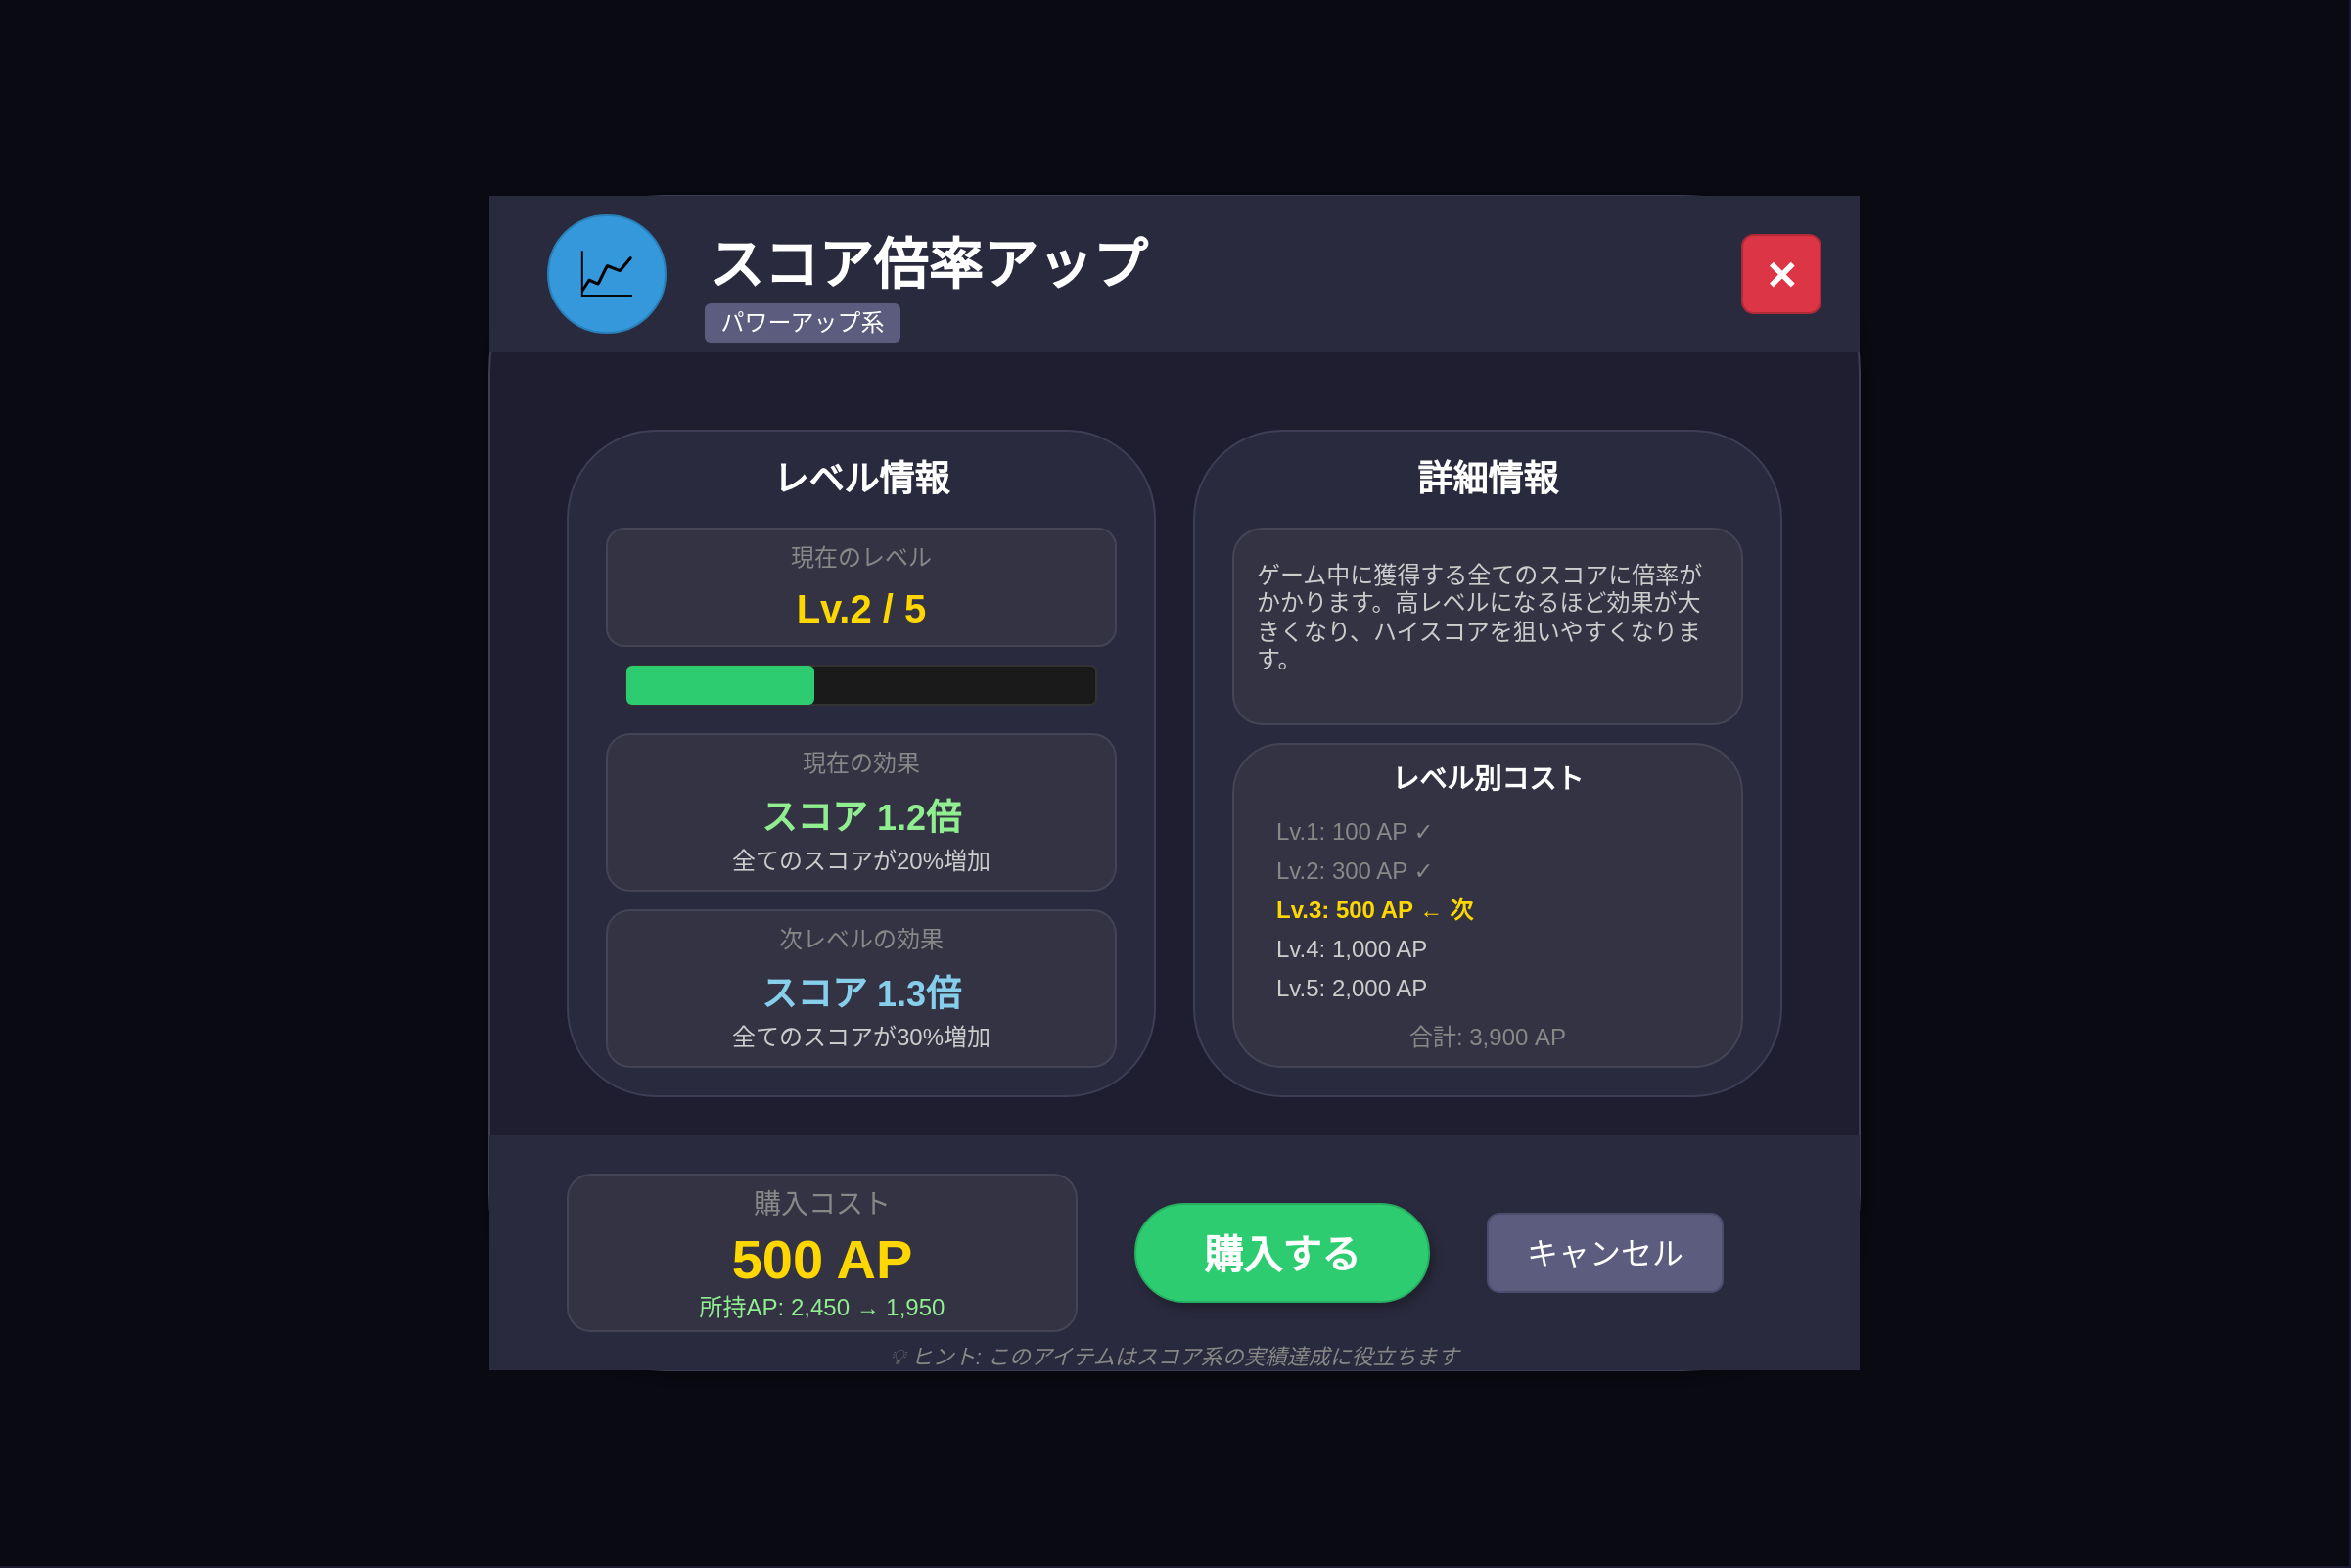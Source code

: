 <mxfile>
    <diagram id="shop-item-dialog-layout" name="ShopItemDialog">
        <mxGraphModel dx="1254" dy="1169" grid="1" gridSize="10" guides="1" tooltips="1" connect="1" arrows="1" fold="1" page="1" pageScale="1" pageWidth="1200" pageHeight="800" background="#1a1a2e" math="0" shadow="0">
            <root>
                <mxCell id="0"/>
                <mxCell id="1" parent="0"/>
                <!-- 背景オーバーレイ -->
                <mxCell id="overlay" value="" style="rounded=0;whiteSpace=wrap;html=1;fillColor=#000000;strokeColor=none;opacity=60;" parent="1" vertex="1">
                    <mxGeometry x="0" y="0" width="1200" height="800" as="geometry"/>
                </mxCell>
                <!-- ダイアログコンテナ -->
                <mxCell id="dialog-container" value="" style="rounded=1;whiteSpace=wrap;html=1;fillColor=#1e1e30;strokeColor=#3d3d55;shadow=1;" parent="1" vertex="1">
                    <mxGeometry x="250" y="100" width="700" height="600" as="geometry"/>
                </mxCell>
                <!-- ダイアログヘッダー -->
                <mxCell id="dialog-header" value="" style="rounded=0;whiteSpace=wrap;html=1;fillColor=#2a2a3e;strokeColor=none;arcSize=0;" parent="1" vertex="1">
                    <mxGeometry x="250" y="100" width="700" height="80" as="geometry"/>
                </mxCell>
                <!-- アイテムアイコン -->
                <mxCell id="item-icon-bg" value="" style="ellipse;whiteSpace=wrap;html=1;fillColor=#3498db;strokeColor=#2980b9;" parent="1" vertex="1">
                    <mxGeometry x="280" y="110" width="60" height="60" as="geometry"/>
                </mxCell>
                <mxCell id="item-icon" value="📈" style="text;html=1;strokeColor=none;fillColor=none;align=center;verticalAlign=middle;whiteSpace=wrap;rounded=0;fontSize=32;" parent="1" vertex="1">
                    <mxGeometry x="280" y="110" width="60" height="60" as="geometry"/>
                </mxCell>
                <!-- アイテム名 -->
                <mxCell id="item-name" value="スコア倍率アップ" style="text;html=1;strokeColor=none;fillColor=none;align=left;verticalAlign=middle;whiteSpace=wrap;rounded=0;fontSize=28;fontColor=#ffffff;fontStyle=1;" parent="1" vertex="1">
                    <mxGeometry x="360" y="115" width="300" height="40" as="geometry"/>
                </mxCell>
                <!-- カテゴリ -->
                <mxCell id="item-category" value="パワーアップ系" style="rounded=1;whiteSpace=wrap;html=1;fillColor=#5c5c7e;strokeColor=none;fontSize=12;fontColor=#ffffff;" parent="1" vertex="1">
                    <mxGeometry x="360" y="155" width="100" height="20" as="geometry"/>
                </mxCell>
                <!-- 閉じるボタン -->
                <mxCell id="close-btn" value="✕" style="rounded=1;whiteSpace=wrap;html=1;fillColor=#dc3545;strokeColor=#b02a37;fontSize=20;fontColor=#ffffff;fontStyle=1;" parent="1" vertex="1">
                    <mxGeometry x="890" y="120" width="40" height="40" as="geometry"/>
                </mxCell>
                <!-- メインコンテンツエリア -->
                <mxCell id="content-area" value="" style="rounded=0;whiteSpace=wrap;html=1;fillColor=none;strokeColor=none;" parent="1" vertex="1">
                    <mxGeometry x="270" y="200" width="660" height="380" as="geometry"/>
                </mxCell>
                <!-- 左側：レベル情報 -->
                <mxCell id="level-info-container" value="" style="rounded=1;whiteSpace=wrap;html=1;fillColor=#2a2a3e;strokeColor=#3d3d55;" parent="1" vertex="1">
                    <mxGeometry x="290" y="220" width="300" height="340" as="geometry"/>
                </mxCell>
                <mxCell id="level-title" value="レベル情報" style="text;html=1;strokeColor=none;fillColor=none;align=center;verticalAlign=middle;whiteSpace=wrap;rounded=0;fontSize=18;fontColor=#ffffff;fontStyle=1;" parent="1" vertex="1">
                    <mxGeometry x="290" y="230" width="300" height="30" as="geometry"/>
                </mxCell>
                <!-- 現在レベル -->
                <mxCell id="current-level-box" value="" style="rounded=1;whiteSpace=wrap;html=1;fillColor=#333344;strokeColor=#444455;" parent="1" vertex="1">
                    <mxGeometry x="310" y="270" width="260" height="60" as="geometry"/>
                </mxCell>
                <mxCell id="current-level-label" value="現在のレベル" style="text;html=1;strokeColor=none;fillColor=none;align=center;verticalAlign=middle;whiteSpace=wrap;rounded=0;fontSize=12;fontColor=#888888;" parent="1" vertex="1">
                    <mxGeometry x="310" y="275" width="260" height="20" as="geometry"/>
                </mxCell>
                <mxCell id="current-level-value" value="Lv.2 / 5" style="text;html=1;strokeColor=none;fillColor=none;align=center;verticalAlign=middle;whiteSpace=wrap;rounded=0;fontSize=20;fontColor=#ffd700;fontStyle=1;" parent="1" vertex="1">
                    <mxGeometry x="310" y="295" width="260" height="30" as="geometry"/>
                </mxCell>
                <!-- レベルバー -->
                <mxCell id="level-bar-bg" value="" style="rounded=1;whiteSpace=wrap;html=1;fillColor=#1a1a1a;strokeColor=#333333;" parent="1" vertex="1">
                    <mxGeometry x="320" y="340" width="240" height="20" as="geometry"/>
                </mxCell>
                <mxCell id="level-bar-fill" value="" style="rounded=1;whiteSpace=wrap;html=1;fillColor=#2ecc71;strokeColor=none;" parent="1" vertex="1">
                    <mxGeometry x="320" y="340" width="96" height="20" as="geometry"/>
                </mxCell>
                <!-- 現在の効果 -->
                <mxCell id="current-effect-box" value="" style="rounded=1;whiteSpace=wrap;html=1;fillColor=#333344;strokeColor=#444455;" parent="1" vertex="1">
                    <mxGeometry x="310" y="375" width="260" height="80" as="geometry"/>
                </mxCell>
                <mxCell id="current-effect-label" value="現在の効果" style="text;html=1;strokeColor=none;fillColor=none;align=center;verticalAlign=middle;whiteSpace=wrap;rounded=0;fontSize=12;fontColor=#888888;" parent="1" vertex="1">
                    <mxGeometry x="310" y="380" width="260" height="20" as="geometry"/>
                </mxCell>
                <mxCell id="current-effect-value" value="スコア 1.2倍" style="text;html=1;strokeColor=none;fillColor=none;align=center;verticalAlign=middle;whiteSpace=wrap;rounded=0;fontSize=18;fontColor=#90ee90;fontStyle=1;" parent="1" vertex="1">
                    <mxGeometry x="310" y="405" width="260" height="25" as="geometry"/>
                </mxCell>
                <mxCell id="current-effect-desc" value="全てのスコアが20%増加" style="text;html=1;strokeColor=none;fillColor=none;align=center;verticalAlign=middle;whiteSpace=wrap;rounded=0;fontSize=12;fontColor=#cccccc;" parent="1" vertex="1">
                    <mxGeometry x="310" y="430" width="260" height="20" as="geometry"/>
                </mxCell>
                <!-- 次レベル効果 -->
                <mxCell id="next-effect-box" value="" style="rounded=1;whiteSpace=wrap;html=1;fillColor=#333344;strokeColor=#444455;" parent="1" vertex="1">
                    <mxGeometry x="310" y="465" width="260" height="80" as="geometry"/>
                </mxCell>
                <mxCell id="next-effect-label" value="次レベルの効果" style="text;html=1;strokeColor=none;fillColor=none;align=center;verticalAlign=middle;whiteSpace=wrap;rounded=0;fontSize=12;fontColor=#888888;" parent="1" vertex="1">
                    <mxGeometry x="310" y="470" width="260" height="20" as="geometry"/>
                </mxCell>
                <mxCell id="next-effect-value" value="スコア 1.3倍" style="text;html=1;strokeColor=none;fillColor=none;align=center;verticalAlign=middle;whiteSpace=wrap;rounded=0;fontSize=18;fontColor=#87ceeb;fontStyle=1;" parent="1" vertex="1">
                    <mxGeometry x="310" y="495" width="260" height="25" as="geometry"/>
                </mxCell>
                <mxCell id="next-effect-desc" value="全てのスコアが30%増加" style="text;html=1;strokeColor=none;fillColor=none;align=center;verticalAlign=middle;whiteSpace=wrap;rounded=0;fontSize=12;fontColor=#cccccc;" parent="1" vertex="1">
                    <mxGeometry x="310" y="520" width="260" height="20" as="geometry"/>
                </mxCell>
                <!-- 右側：詳細情報 -->
                <mxCell id="detail-container" value="" style="rounded=1;whiteSpace=wrap;html=1;fillColor=#2a2a3e;strokeColor=#3d3d55;" parent="1" vertex="1">
                    <mxGeometry x="610" y="220" width="300" height="340" as="geometry"/>
                </mxCell>
                <mxCell id="detail-title" value="詳細情報" style="text;html=1;strokeColor=none;fillColor=none;align=center;verticalAlign=middle;whiteSpace=wrap;rounded=0;fontSize=18;fontColor=#ffffff;fontStyle=1;" parent="1" vertex="1">
                    <mxGeometry x="610" y="230" width="300" height="30" as="geometry"/>
                </mxCell>
                <!-- 説明文 -->
                <mxCell id="description-box" value="" style="rounded=1;whiteSpace=wrap;html=1;fillColor=#333344;strokeColor=#444455;" parent="1" vertex="1">
                    <mxGeometry x="630" y="270" width="260" height="100" as="geometry"/>
                </mxCell>
                <mxCell id="description-text" value="ゲーム中に獲得する全てのスコアに倍率がかかります。高レベルになるほど効果が大きくなり、ハイスコアを狙いやすくなります。" style="text;html=1;strokeColor=none;fillColor=none;align=left;verticalAlign=top;whiteSpace=wrap;rounded=0;fontSize=12;fontColor=#cccccc;" parent="1" vertex="1">
                    <mxGeometry x="640" y="280" width="240" height="80" as="geometry"/>
                </mxCell>
                <!-- コスト一覧 -->
                <mxCell id="cost-list-box" value="" style="rounded=1;whiteSpace=wrap;html=1;fillColor=#333344;strokeColor=#444455;" parent="1" vertex="1">
                    <mxGeometry x="630" y="380" width="260" height="165" as="geometry"/>
                </mxCell>
                <mxCell id="cost-list-title" value="レベル別コスト" style="text;html=1;strokeColor=none;fillColor=none;align=center;verticalAlign=middle;whiteSpace=wrap;rounded=0;fontSize=14;fontColor=#ffffff;fontStyle=1;" parent="1" vertex="1">
                    <mxGeometry x="630" y="385" width="260" height="25" as="geometry"/>
                </mxCell>
                <mxCell id="cost-lv1" value="Lv.1: 100 AP ✓" style="text;html=1;strokeColor=none;fillColor=none;align=left;verticalAlign=middle;whiteSpace=wrap;rounded=0;fontSize=12;fontColor=#888888;" parent="1" vertex="1">
                    <mxGeometry x="650" y="415" width="220" height="20" as="geometry"/>
                </mxCell>
                <mxCell id="cost-lv2" value="Lv.2: 300 AP ✓" style="text;html=1;strokeColor=none;fillColor=none;align=left;verticalAlign=middle;whiteSpace=wrap;rounded=0;fontSize=12;fontColor=#888888;" parent="1" vertex="1">
                    <mxGeometry x="650" y="435" width="220" height="20" as="geometry"/>
                </mxCell>
                <mxCell id="cost-lv3" value="Lv.3: 500 AP ← 次" style="text;html=1;strokeColor=none;fillColor=none;align=left;verticalAlign=middle;whiteSpace=wrap;rounded=0;fontSize=12;fontColor=#ffd700;fontStyle=1;" parent="1" vertex="1">
                    <mxGeometry x="650" y="455" width="220" height="20" as="geometry"/>
                </mxCell>
                <mxCell id="cost-lv4" value="Lv.4: 1,000 AP" style="text;html=1;strokeColor=none;fillColor=none;align=left;verticalAlign=middle;whiteSpace=wrap;rounded=0;fontSize=12;fontColor=#cccccc;" parent="1" vertex="1">
                    <mxGeometry x="650" y="475" width="220" height="20" as="geometry"/>
                </mxCell>
                <mxCell id="cost-lv5" value="Lv.5: 2,000 AP" style="text;html=1;strokeColor=none;fillColor=none;align=left;verticalAlign=middle;whiteSpace=wrap;rounded=0;fontSize=12;fontColor=#cccccc;" parent="1" vertex="1">
                    <mxGeometry x="650" y="495" width="220" height="20" as="geometry"/>
                </mxCell>
                <mxCell id="cost-total" value="合計: 3,900 AP" style="text;html=1;strokeColor=none;fillColor=none;align=center;verticalAlign=middle;whiteSpace=wrap;rounded=0;fontSize=12;fontColor=#888888;" parent="1" vertex="1">
                    <mxGeometry x="630" y="520" width="260" height="20" as="geometry"/>
                </mxCell>
                <!-- 購入エリア -->
                <mxCell id="purchase-area" value="" style="rounded=0;whiteSpace=wrap;html=1;fillColor=#2a2a3e;strokeColor=none;" parent="1" vertex="1">
                    <mxGeometry x="250" y="580" width="700" height="120" as="geometry"/>
                </mxCell>
                <!-- 購入コスト表示 -->
                <mxCell id="purchase-cost-box" value="" style="rounded=1;whiteSpace=wrap;html=1;fillColor=#333344;strokeColor=#444455;" parent="1" vertex="1">
                    <mxGeometry x="290" y="600" width="260" height="80" as="geometry"/>
                </mxCell>
                <mxCell id="purchase-cost-label" value="購入コスト" style="text;html=1;strokeColor=none;fillColor=none;align=center;verticalAlign=middle;whiteSpace=wrap;rounded=0;fontSize=14;fontColor=#888888;" parent="1" vertex="1">
                    <mxGeometry x="290" y="605" width="260" height="20" as="geometry"/>
                </mxCell>
                <mxCell id="purchase-cost-value" value="500 AP" style="text;html=1;strokeColor=none;fillColor=none;align=center;verticalAlign=middle;whiteSpace=wrap;rounded=0;fontSize=28;fontColor=#ffd700;fontStyle=1;" parent="1" vertex="1">
                    <mxGeometry x="290" y="625" width="260" height="35" as="geometry"/>
                </mxCell>
                <mxCell id="ap-comparison" value="所持AP: 2,450 → 1,950" style="text;html=1;strokeColor=none;fillColor=none;align=center;verticalAlign=middle;whiteSpace=wrap;rounded=0;fontSize=12;fontColor=#90ee90;" parent="1" vertex="1">
                    <mxGeometry x="290" y="660" width="260" height="15" as="geometry"/>
                </mxCell>
                <!-- 購入ボタン -->
                <mxCell id="purchase-btn" value="購入する" style="rounded=1;whiteSpace=wrap;html=1;fillColor=#2ecc71;strokeColor=#27ae60;fontSize=20;fontColor=#ffffff;fontStyle=1;shadow=1;arcSize=50;" parent="1" vertex="1">
                    <mxGeometry x="580" y="615" width="150" height="50" as="geometry"/>
                </mxCell>
                <!-- キャンセルボタン -->
                <mxCell id="cancel-btn" value="キャンセル" style="rounded=1;whiteSpace=wrap;html=1;fillColor=#5c5c7e;strokeColor=#4c4c6e;fontSize=16;fontColor=#ffffff;" parent="1" vertex="1">
                    <mxGeometry x="760" y="620" width="120" height="40" as="geometry"/>
                </mxCell>
                <!-- ヒント表示 -->
                <mxCell id="hint-box" value="💡 ヒント: このアイテムはスコア系の実績達成に役立ちます" style="text;html=1;strokeColor=none;fillColor=none;align=center;verticalAlign=middle;whiteSpace=wrap;rounded=0;fontSize=11;fontColor=#888888;fontStyle=2;" parent="1" vertex="1">
                    <mxGeometry x="350" y="685" width="500" height="15" as="geometry"/>
                </mxCell>
            </root>
        </mxGraphModel>
    </diagram>
</mxfile>